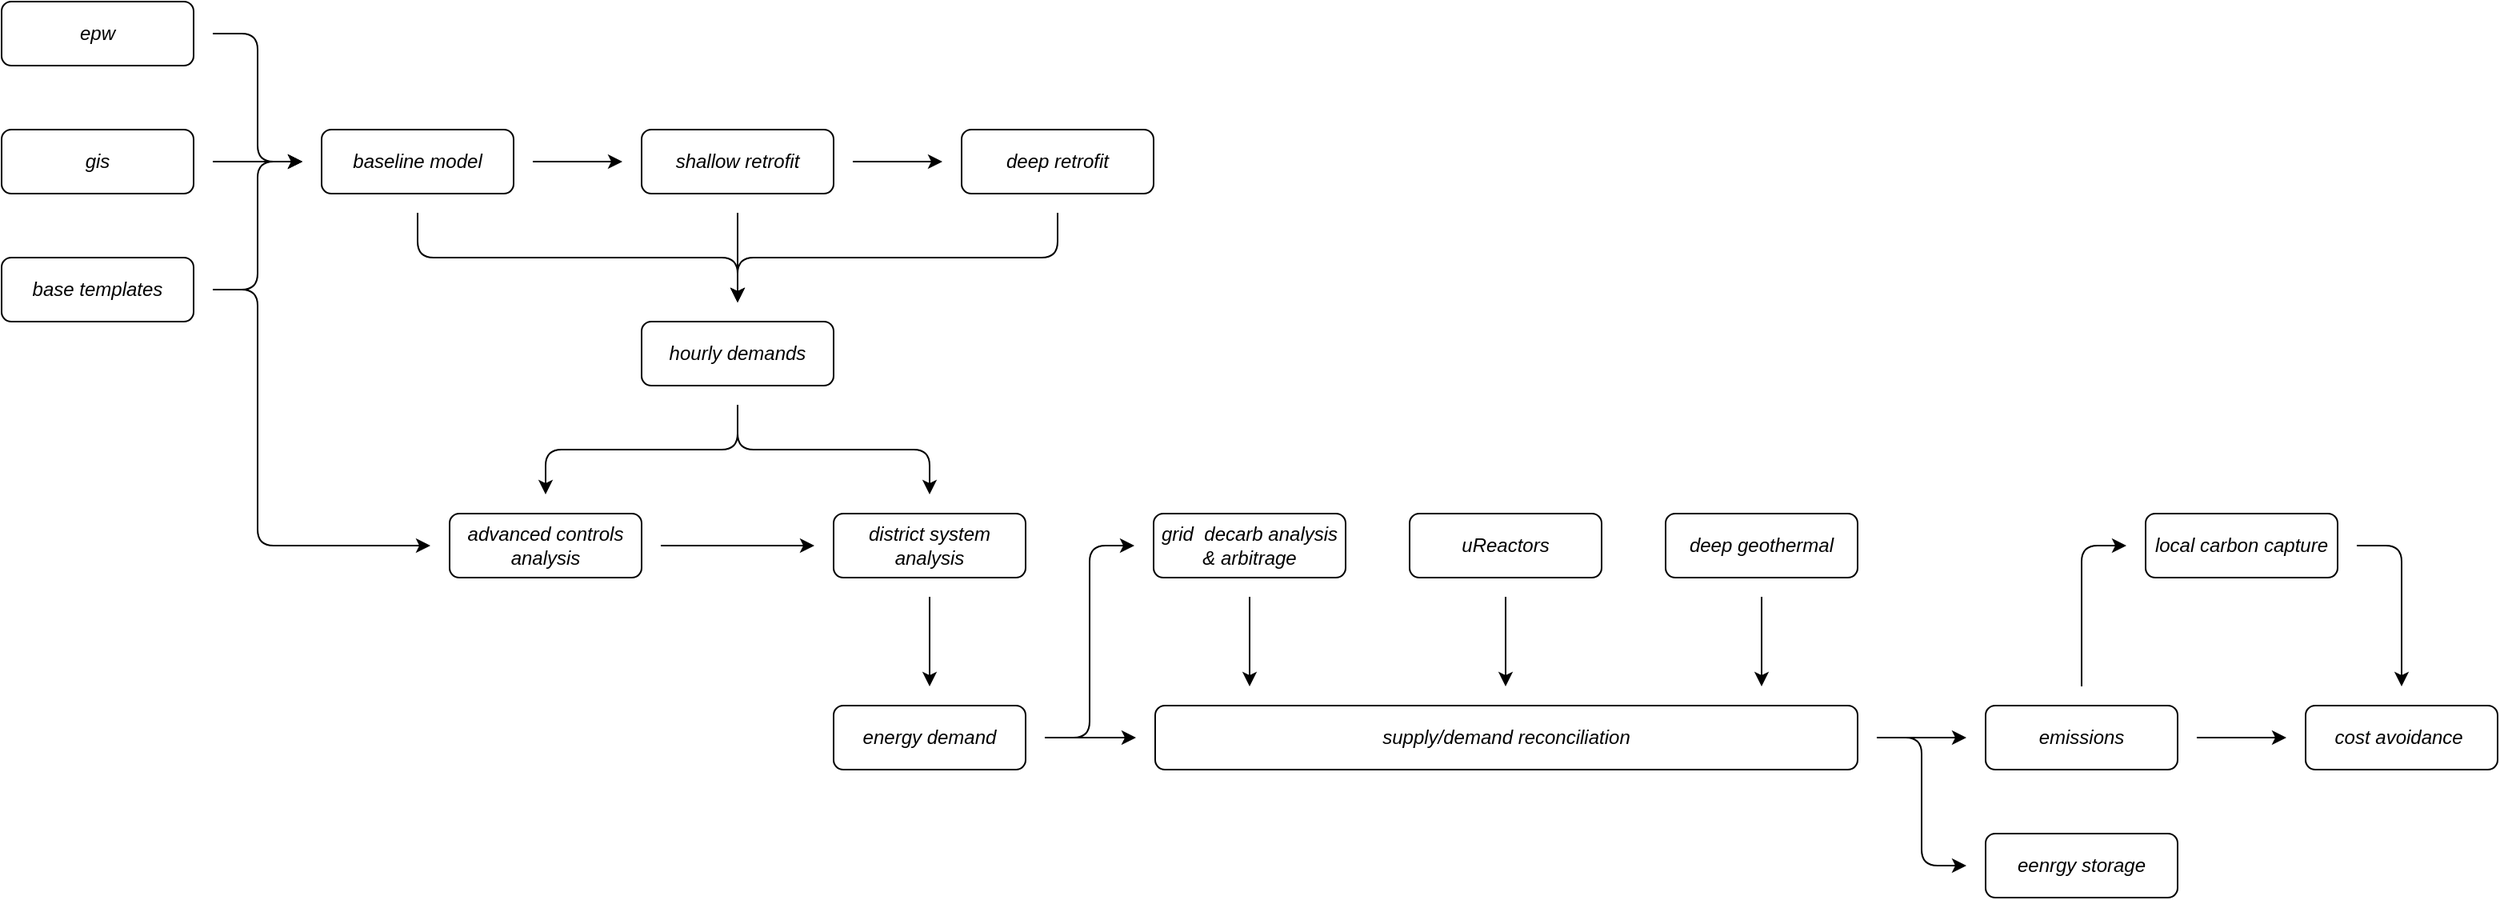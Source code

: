 <mxfile version="22.1.17" type="github">
  <diagram name="Page-1" id="-eNS6mJXbpBTqLXFlyJE">
    <mxGraphModel dx="913" dy="524" grid="1" gridSize="10" guides="1" tooltips="1" connect="1" arrows="1" fold="1" page="1" pageScale="1" pageWidth="850" pageHeight="1100" math="0" shadow="0">
      <root>
        <mxCell id="0" />
        <mxCell id="1" parent="0" />
        <mxCell id="YDmUpp5yi8TmxnJeI9YA-5" style="edgeStyle=orthogonalEdgeStyle;rounded=1;orthogonalLoop=1;jettySize=auto;html=1;curved=0;" parent="1" source="YDmUpp5yi8TmxnJeI9YA-1" target="YDmUpp5yi8TmxnJeI9YA-4" edge="1">
          <mxGeometry relative="1" as="geometry">
            <Array as="points">
              <mxPoint x="160" y="20" />
              <mxPoint x="160" y="100" />
            </Array>
          </mxGeometry>
        </mxCell>
        <mxCell id="YDmUpp5yi8TmxnJeI9YA-1" value="epw" style="rounded=1;whiteSpace=wrap;html=1;perimeterSpacing=12;fontStyle=2" parent="1" vertex="1">
          <mxGeometry width="120" height="40" as="geometry" />
        </mxCell>
        <mxCell id="YDmUpp5yi8TmxnJeI9YA-6" style="edgeStyle=orthogonalEdgeStyle;rounded=1;orthogonalLoop=1;jettySize=auto;html=1;curved=0;" parent="1" source="YDmUpp5yi8TmxnJeI9YA-2" target="YDmUpp5yi8TmxnJeI9YA-4" edge="1">
          <mxGeometry relative="1" as="geometry" />
        </mxCell>
        <mxCell id="YDmUpp5yi8TmxnJeI9YA-2" value="gis" style="rounded=1;whiteSpace=wrap;html=1;perimeterSpacing=12;fontStyle=2" parent="1" vertex="1">
          <mxGeometry y="80" width="120" height="40" as="geometry" />
        </mxCell>
        <mxCell id="YDmUpp5yi8TmxnJeI9YA-7" style="edgeStyle=orthogonalEdgeStyle;rounded=1;orthogonalLoop=1;jettySize=auto;html=1;curved=0;" parent="1" source="YDmUpp5yi8TmxnJeI9YA-3" target="YDmUpp5yi8TmxnJeI9YA-4" edge="1">
          <mxGeometry relative="1" as="geometry">
            <Array as="points">
              <mxPoint x="160" y="180" />
              <mxPoint x="160" y="100" />
            </Array>
          </mxGeometry>
        </mxCell>
        <mxCell id="YDmUpp5yi8TmxnJeI9YA-28" style="edgeStyle=orthogonalEdgeStyle;shape=connector;curved=0;rounded=1;orthogonalLoop=1;jettySize=auto;html=1;labelBackgroundColor=default;strokeColor=default;align=center;verticalAlign=middle;fontFamily=Helvetica;fontSize=12;fontColor=default;endArrow=classic;" parent="1" source="YDmUpp5yi8TmxnJeI9YA-3" target="YDmUpp5yi8TmxnJeI9YA-19" edge="1">
          <mxGeometry relative="1" as="geometry">
            <Array as="points">
              <mxPoint x="160" y="180" />
              <mxPoint x="160" y="340" />
            </Array>
          </mxGeometry>
        </mxCell>
        <mxCell id="YDmUpp5yi8TmxnJeI9YA-3" value="base templates" style="rounded=1;whiteSpace=wrap;html=1;perimeterSpacing=12;fontStyle=2" parent="1" vertex="1">
          <mxGeometry y="160" width="120" height="40" as="geometry" />
        </mxCell>
        <mxCell id="YDmUpp5yi8TmxnJeI9YA-12" style="edgeStyle=orthogonalEdgeStyle;shape=connector;curved=0;rounded=1;orthogonalLoop=1;jettySize=auto;html=1;labelBackgroundColor=default;strokeColor=default;align=center;verticalAlign=middle;fontFamily=Helvetica;fontSize=12;fontColor=default;endArrow=classic;" parent="1" source="YDmUpp5yi8TmxnJeI9YA-4" target="YDmUpp5yi8TmxnJeI9YA-9" edge="1">
          <mxGeometry relative="1" as="geometry" />
        </mxCell>
        <mxCell id="YDmUpp5yi8TmxnJeI9YA-14" style="edgeStyle=orthogonalEdgeStyle;shape=connector;curved=0;rounded=1;orthogonalLoop=1;jettySize=auto;html=1;labelBackgroundColor=default;strokeColor=default;align=center;verticalAlign=middle;fontFamily=Helvetica;fontSize=12;fontColor=default;endArrow=classic;" parent="1" source="YDmUpp5yi8TmxnJeI9YA-4" target="YDmUpp5yi8TmxnJeI9YA-11" edge="1">
          <mxGeometry relative="1" as="geometry">
            <Array as="points">
              <mxPoint x="260" y="160" />
              <mxPoint x="460" y="160" />
            </Array>
          </mxGeometry>
        </mxCell>
        <mxCell id="YDmUpp5yi8TmxnJeI9YA-4" value="baseline model" style="rounded=1;whiteSpace=wrap;html=1;perimeterSpacing=12;fontStyle=2" parent="1" vertex="1">
          <mxGeometry x="200" y="80" width="120" height="40" as="geometry" />
        </mxCell>
        <mxCell id="YDmUpp5yi8TmxnJeI9YA-17" style="edgeStyle=orthogonalEdgeStyle;shape=connector;curved=0;rounded=1;orthogonalLoop=1;jettySize=auto;html=1;labelBackgroundColor=default;strokeColor=default;align=center;verticalAlign=middle;fontFamily=Helvetica;fontSize=12;fontColor=default;endArrow=classic;" parent="1" source="YDmUpp5yi8TmxnJeI9YA-8" target="YDmUpp5yi8TmxnJeI9YA-11" edge="1">
          <mxGeometry relative="1" as="geometry">
            <Array as="points">
              <mxPoint x="660" y="160" />
              <mxPoint x="460" y="160" />
            </Array>
          </mxGeometry>
        </mxCell>
        <mxCell id="YDmUpp5yi8TmxnJeI9YA-8" value="deep retrofit" style="rounded=1;whiteSpace=wrap;html=1;perimeterSpacing=12;fontStyle=2" parent="1" vertex="1">
          <mxGeometry x="600" y="80" width="120" height="40" as="geometry" />
        </mxCell>
        <mxCell id="YDmUpp5yi8TmxnJeI9YA-13" style="edgeStyle=orthogonalEdgeStyle;shape=connector;curved=0;rounded=1;orthogonalLoop=1;jettySize=auto;html=1;labelBackgroundColor=default;strokeColor=default;align=center;verticalAlign=middle;fontFamily=Helvetica;fontSize=12;fontColor=default;endArrow=classic;" parent="1" source="YDmUpp5yi8TmxnJeI9YA-9" target="YDmUpp5yi8TmxnJeI9YA-8" edge="1">
          <mxGeometry relative="1" as="geometry" />
        </mxCell>
        <mxCell id="YDmUpp5yi8TmxnJeI9YA-15" style="edgeStyle=orthogonalEdgeStyle;shape=connector;curved=0;rounded=1;orthogonalLoop=1;jettySize=auto;html=1;labelBackgroundColor=default;strokeColor=default;align=center;verticalAlign=middle;fontFamily=Helvetica;fontSize=12;fontColor=default;endArrow=classic;" parent="1" source="YDmUpp5yi8TmxnJeI9YA-9" target="YDmUpp5yi8TmxnJeI9YA-11" edge="1">
          <mxGeometry relative="1" as="geometry" />
        </mxCell>
        <mxCell id="YDmUpp5yi8TmxnJeI9YA-9" value="shallow retrofit" style="rounded=1;whiteSpace=wrap;html=1;perimeterSpacing=12;fontStyle=2" parent="1" vertex="1">
          <mxGeometry x="400" y="80" width="120" height="40" as="geometry" />
        </mxCell>
        <mxCell id="YDmUpp5yi8TmxnJeI9YA-20" style="edgeStyle=orthogonalEdgeStyle;shape=connector;curved=0;rounded=1;orthogonalLoop=1;jettySize=auto;html=1;labelBackgroundColor=default;strokeColor=default;align=center;verticalAlign=middle;fontFamily=Helvetica;fontSize=12;fontColor=default;endArrow=classic;" parent="1" source="YDmUpp5yi8TmxnJeI9YA-11" target="YDmUpp5yi8TmxnJeI9YA-19" edge="1">
          <mxGeometry relative="1" as="geometry" />
        </mxCell>
        <mxCell id="YDmUpp5yi8TmxnJeI9YA-22" style="edgeStyle=orthogonalEdgeStyle;shape=connector;curved=0;rounded=1;orthogonalLoop=1;jettySize=auto;html=1;labelBackgroundColor=default;strokeColor=default;align=center;verticalAlign=middle;fontFamily=Helvetica;fontSize=12;fontColor=default;endArrow=classic;" parent="1" source="YDmUpp5yi8TmxnJeI9YA-11" target="YDmUpp5yi8TmxnJeI9YA-21" edge="1">
          <mxGeometry relative="1" as="geometry" />
        </mxCell>
        <mxCell id="YDmUpp5yi8TmxnJeI9YA-11" value="hourly demands" style="rounded=1;whiteSpace=wrap;html=1;perimeterSpacing=12;fontStyle=2" parent="1" vertex="1">
          <mxGeometry x="400" y="200" width="120" height="40" as="geometry" />
        </mxCell>
        <mxCell id="YDmUpp5yi8TmxnJeI9YA-24" style="edgeStyle=orthogonalEdgeStyle;shape=connector;curved=0;rounded=1;orthogonalLoop=1;jettySize=auto;html=1;labelBackgroundColor=default;strokeColor=default;align=center;verticalAlign=middle;fontFamily=Helvetica;fontSize=12;fontColor=default;endArrow=classic;" parent="1" source="YDmUpp5yi8TmxnJeI9YA-19" target="YDmUpp5yi8TmxnJeI9YA-21" edge="1">
          <mxGeometry relative="1" as="geometry" />
        </mxCell>
        <mxCell id="YDmUpp5yi8TmxnJeI9YA-19" value="advanced controls analysis" style="rounded=1;whiteSpace=wrap;html=1;perimeterSpacing=12;fontStyle=2" parent="1" vertex="1">
          <mxGeometry x="280" y="320" width="120" height="40" as="geometry" />
        </mxCell>
        <mxCell id="YDmUpp5yi8TmxnJeI9YA-26" style="edgeStyle=orthogonalEdgeStyle;shape=connector;curved=0;rounded=1;orthogonalLoop=1;jettySize=auto;html=1;labelBackgroundColor=default;strokeColor=default;align=center;verticalAlign=middle;fontFamily=Helvetica;fontSize=12;fontColor=default;endArrow=classic;" parent="1" source="YDmUpp5yi8TmxnJeI9YA-21" target="YDmUpp5yi8TmxnJeI9YA-23" edge="1">
          <mxGeometry relative="1" as="geometry" />
        </mxCell>
        <mxCell id="YDmUpp5yi8TmxnJeI9YA-21" value="district system analysis" style="rounded=1;whiteSpace=wrap;html=1;perimeterSpacing=12;fontStyle=2" parent="1" vertex="1">
          <mxGeometry x="520" y="320" width="120" height="40" as="geometry" />
        </mxCell>
        <mxCell id="YDmUpp5yi8TmxnJeI9YA-46" style="edgeStyle=orthogonalEdgeStyle;shape=connector;curved=0;rounded=1;orthogonalLoop=1;jettySize=auto;html=1;labelBackgroundColor=default;strokeColor=default;align=center;verticalAlign=middle;fontFamily=Helvetica;fontSize=12;fontColor=default;endArrow=classic;" parent="1" source="YDmUpp5yi8TmxnJeI9YA-23" target="YDmUpp5yi8TmxnJeI9YA-37" edge="1">
          <mxGeometry relative="1" as="geometry" />
        </mxCell>
        <mxCell id="YDmUpp5yi8TmxnJeI9YA-52" style="edgeStyle=orthogonalEdgeStyle;shape=connector;curved=0;rounded=1;orthogonalLoop=1;jettySize=auto;html=1;labelBackgroundColor=default;strokeColor=default;align=center;verticalAlign=middle;fontFamily=Helvetica;fontSize=12;fontColor=default;endArrow=classic;" parent="1" source="YDmUpp5yi8TmxnJeI9YA-23" target="YDmUpp5yi8TmxnJeI9YA-31" edge="1">
          <mxGeometry relative="1" as="geometry">
            <Array as="points">
              <mxPoint x="680" y="460" />
              <mxPoint x="680" y="340" />
            </Array>
          </mxGeometry>
        </mxCell>
        <mxCell id="YDmUpp5yi8TmxnJeI9YA-23" value="energy demand" style="rounded=1;whiteSpace=wrap;html=1;perimeterSpacing=12;fontStyle=2" parent="1" vertex="1">
          <mxGeometry x="520" y="440" width="120" height="40" as="geometry" />
        </mxCell>
        <mxCell id="YDmUpp5yi8TmxnJeI9YA-42" style="edgeStyle=orthogonalEdgeStyle;shape=connector;curved=0;rounded=1;orthogonalLoop=1;jettySize=auto;html=1;labelBackgroundColor=default;strokeColor=default;align=center;verticalAlign=middle;fontFamily=Helvetica;fontSize=12;fontColor=default;endArrow=classic;" parent="1" source="YDmUpp5yi8TmxnJeI9YA-31" target="YDmUpp5yi8TmxnJeI9YA-37" edge="1">
          <mxGeometry relative="1" as="geometry">
            <Array as="points">
              <mxPoint x="780" y="410" />
              <mxPoint x="780" y="410" />
            </Array>
          </mxGeometry>
        </mxCell>
        <mxCell id="YDmUpp5yi8TmxnJeI9YA-31" value="grid&amp;nbsp; decarb analysis &amp;amp; arbitrage" style="rounded=1;whiteSpace=wrap;html=1;perimeterSpacing=12;fontStyle=2" parent="1" vertex="1">
          <mxGeometry x="720" y="320" width="120" height="40" as="geometry" />
        </mxCell>
        <mxCell id="YDmUpp5yi8TmxnJeI9YA-44" style="edgeStyle=orthogonalEdgeStyle;shape=connector;curved=0;rounded=1;orthogonalLoop=1;jettySize=auto;html=1;labelBackgroundColor=default;strokeColor=default;align=center;verticalAlign=middle;fontFamily=Helvetica;fontSize=12;fontColor=default;endArrow=classic;" parent="1" source="YDmUpp5yi8TmxnJeI9YA-32" target="YDmUpp5yi8TmxnJeI9YA-37" edge="1">
          <mxGeometry relative="1" as="geometry">
            <Array as="points">
              <mxPoint x="1100" y="420" />
              <mxPoint x="1100" y="420" />
            </Array>
          </mxGeometry>
        </mxCell>
        <mxCell id="YDmUpp5yi8TmxnJeI9YA-32" value="deep geothermal" style="rounded=1;whiteSpace=wrap;html=1;perimeterSpacing=12;fontStyle=2" parent="1" vertex="1">
          <mxGeometry x="1040" y="320" width="120" height="40" as="geometry" />
        </mxCell>
        <mxCell id="YDmUpp5yi8TmxnJeI9YA-43" style="edgeStyle=orthogonalEdgeStyle;shape=connector;curved=0;rounded=1;orthogonalLoop=1;jettySize=auto;html=1;labelBackgroundColor=default;strokeColor=default;align=center;verticalAlign=middle;fontFamily=Helvetica;fontSize=12;fontColor=default;endArrow=classic;" parent="1" source="YDmUpp5yi8TmxnJeI9YA-33" target="YDmUpp5yi8TmxnJeI9YA-37" edge="1">
          <mxGeometry relative="1" as="geometry">
            <Array as="points">
              <mxPoint x="940" y="420" />
              <mxPoint x="940" y="420" />
            </Array>
          </mxGeometry>
        </mxCell>
        <mxCell id="YDmUpp5yi8TmxnJeI9YA-33" value="uReactors" style="rounded=1;whiteSpace=wrap;html=1;perimeterSpacing=12;fontStyle=2" parent="1" vertex="1">
          <mxGeometry x="880" y="320" width="120" height="40" as="geometry" />
        </mxCell>
        <mxCell id="YDmUpp5yi8TmxnJeI9YA-49" style="edgeStyle=orthogonalEdgeStyle;shape=connector;curved=0;rounded=1;orthogonalLoop=1;jettySize=auto;html=1;labelBackgroundColor=default;strokeColor=default;align=center;verticalAlign=middle;fontFamily=Helvetica;fontSize=12;fontColor=default;endArrow=classic;" parent="1" source="YDmUpp5yi8TmxnJeI9YA-36" target="YDmUpp5yi8TmxnJeI9YA-48" edge="1">
          <mxGeometry relative="1" as="geometry" />
        </mxCell>
        <mxCell id="TPnCGzJRPIpuYWO1n_Zc-4" style="edgeStyle=orthogonalEdgeStyle;shape=connector;curved=0;rounded=1;jumpStyle=gap;jumpSize=24;orthogonalLoop=1;jettySize=auto;html=1;labelBackgroundColor=default;strokeColor=default;align=center;verticalAlign=middle;fontFamily=Helvetica;fontSize=12;fontColor=default;endArrow=classic;" edge="1" parent="1" source="YDmUpp5yi8TmxnJeI9YA-36" target="TPnCGzJRPIpuYWO1n_Zc-1">
          <mxGeometry relative="1" as="geometry">
            <Array as="points">
              <mxPoint x="1300" y="340" />
            </Array>
          </mxGeometry>
        </mxCell>
        <mxCell id="YDmUpp5yi8TmxnJeI9YA-36" value="emissions" style="rounded=1;whiteSpace=wrap;html=1;perimeterSpacing=12;fontStyle=2" parent="1" vertex="1">
          <mxGeometry x="1240" y="440" width="120" height="40" as="geometry" />
        </mxCell>
        <mxCell id="YDmUpp5yi8TmxnJeI9YA-47" style="edgeStyle=orthogonalEdgeStyle;shape=connector;curved=0;rounded=1;orthogonalLoop=1;jettySize=auto;html=1;labelBackgroundColor=default;strokeColor=default;align=center;verticalAlign=middle;fontFamily=Helvetica;fontSize=12;fontColor=default;endArrow=classic;" parent="1" source="YDmUpp5yi8TmxnJeI9YA-37" target="YDmUpp5yi8TmxnJeI9YA-36" edge="1">
          <mxGeometry relative="1" as="geometry" />
        </mxCell>
        <mxCell id="YDmUpp5yi8TmxnJeI9YA-61" style="edgeStyle=orthogonalEdgeStyle;shape=connector;curved=0;rounded=1;jumpStyle=gap;jumpSize=24;orthogonalLoop=1;jettySize=auto;html=1;labelBackgroundColor=default;strokeColor=default;align=center;verticalAlign=middle;fontFamily=Helvetica;fontSize=12;fontColor=default;endArrow=classic;" parent="1" source="YDmUpp5yi8TmxnJeI9YA-37" target="YDmUpp5yi8TmxnJeI9YA-60" edge="1">
          <mxGeometry relative="1" as="geometry">
            <Array as="points">
              <mxPoint x="1200" y="460" />
              <mxPoint x="1200" y="540" />
            </Array>
          </mxGeometry>
        </mxCell>
        <mxCell id="YDmUpp5yi8TmxnJeI9YA-37" value="supply/demand reconciliation" style="rounded=1;whiteSpace=wrap;html=1;perimeterSpacing=12;fontStyle=2" parent="1" vertex="1">
          <mxGeometry x="721" y="440" width="439" height="40" as="geometry" />
        </mxCell>
        <mxCell id="YDmUpp5yi8TmxnJeI9YA-48" value="cost avoidance&amp;nbsp;" style="rounded=1;whiteSpace=wrap;html=1;perimeterSpacing=12;fontStyle=2" parent="1" vertex="1">
          <mxGeometry x="1440" y="440" width="120" height="40" as="geometry" />
        </mxCell>
        <mxCell id="YDmUpp5yi8TmxnJeI9YA-60" value="eenrgy storage" style="rounded=1;whiteSpace=wrap;html=1;perimeterSpacing=12;fontStyle=2" parent="1" vertex="1">
          <mxGeometry x="1240" y="520" width="120" height="40" as="geometry" />
        </mxCell>
        <mxCell id="TPnCGzJRPIpuYWO1n_Zc-3" style="edgeStyle=orthogonalEdgeStyle;shape=connector;curved=0;rounded=1;jumpStyle=gap;jumpSize=24;orthogonalLoop=1;jettySize=auto;html=1;labelBackgroundColor=default;strokeColor=default;align=center;verticalAlign=middle;fontFamily=Helvetica;fontSize=12;fontColor=default;endArrow=classic;" edge="1" parent="1" source="TPnCGzJRPIpuYWO1n_Zc-1" target="YDmUpp5yi8TmxnJeI9YA-48">
          <mxGeometry relative="1" as="geometry">
            <Array as="points">
              <mxPoint x="1500" y="340" />
            </Array>
          </mxGeometry>
        </mxCell>
        <mxCell id="TPnCGzJRPIpuYWO1n_Zc-1" value="local carbon capture" style="rounded=1;whiteSpace=wrap;html=1;perimeterSpacing=12;fontStyle=2" vertex="1" parent="1">
          <mxGeometry x="1340" y="320" width="120" height="40" as="geometry" />
        </mxCell>
      </root>
    </mxGraphModel>
  </diagram>
</mxfile>

